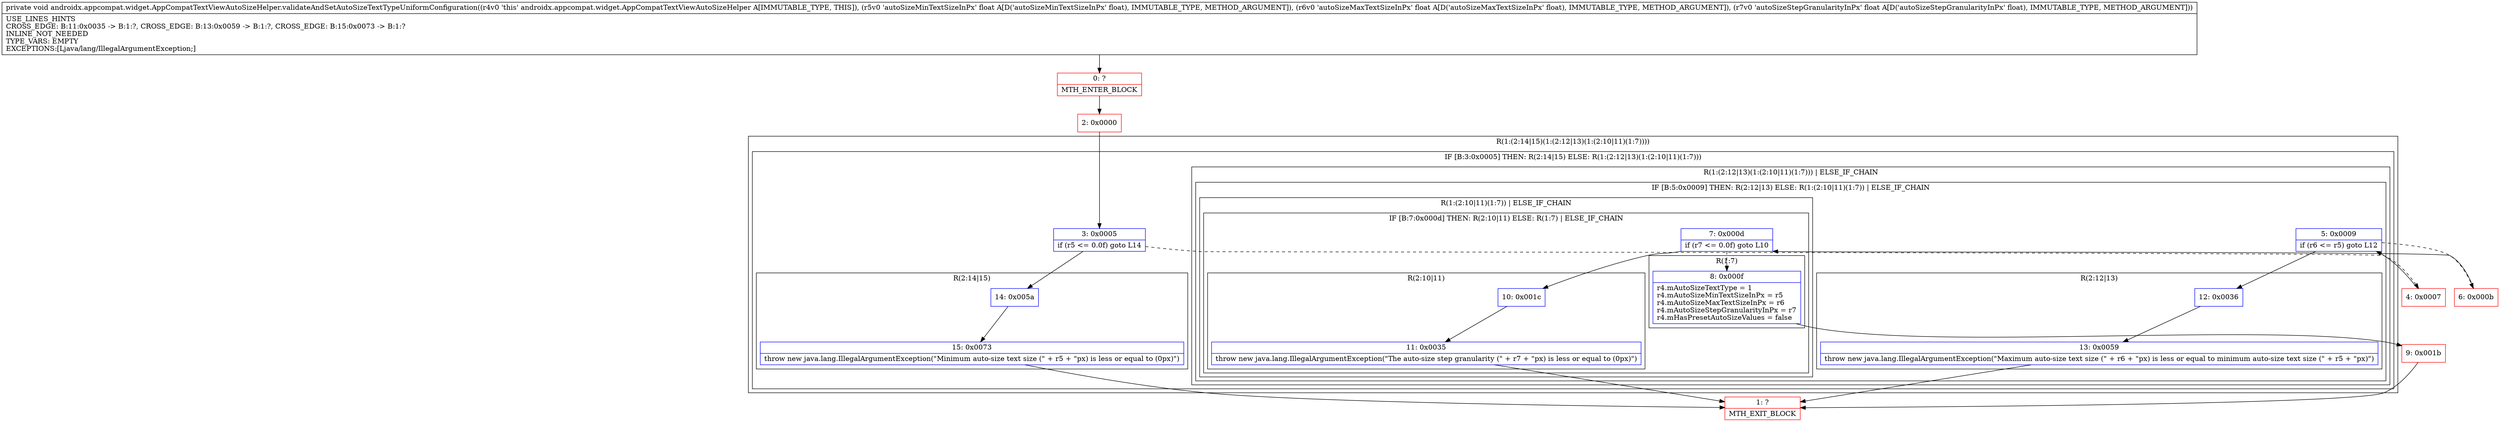 digraph "CFG forandroidx.appcompat.widget.AppCompatTextViewAutoSizeHelper.validateAndSetAutoSizeTextTypeUniformConfiguration(FFF)V" {
subgraph cluster_Region_1872623059 {
label = "R(1:(2:14|15)(1:(2:12|13)(1:(2:10|11)(1:7))))";
node [shape=record,color=blue];
subgraph cluster_IfRegion_1472738444 {
label = "IF [B:3:0x0005] THEN: R(2:14|15) ELSE: R(1:(2:12|13)(1:(2:10|11)(1:7)))";
node [shape=record,color=blue];
Node_3 [shape=record,label="{3\:\ 0x0005|if (r5 \<= 0.0f) goto L14\l}"];
subgraph cluster_Region_350246817 {
label = "R(2:14|15)";
node [shape=record,color=blue];
Node_14 [shape=record,label="{14\:\ 0x005a}"];
Node_15 [shape=record,label="{15\:\ 0x0073|throw new java.lang.IllegalArgumentException(\"Minimum auto\-size text size (\" + r5 + \"px) is less or equal to (0px)\")\l}"];
}
subgraph cluster_Region_802970255 {
label = "R(1:(2:12|13)(1:(2:10|11)(1:7))) | ELSE_IF_CHAIN\l";
node [shape=record,color=blue];
subgraph cluster_IfRegion_795804106 {
label = "IF [B:5:0x0009] THEN: R(2:12|13) ELSE: R(1:(2:10|11)(1:7)) | ELSE_IF_CHAIN\l";
node [shape=record,color=blue];
Node_5 [shape=record,label="{5\:\ 0x0009|if (r6 \<= r5) goto L12\l}"];
subgraph cluster_Region_966077695 {
label = "R(2:12|13)";
node [shape=record,color=blue];
Node_12 [shape=record,label="{12\:\ 0x0036}"];
Node_13 [shape=record,label="{13\:\ 0x0059|throw new java.lang.IllegalArgumentException(\"Maximum auto\-size text size (\" + r6 + \"px) is less or equal to minimum auto\-size text size (\" + r5 + \"px)\")\l}"];
}
subgraph cluster_Region_794700083 {
label = "R(1:(2:10|11)(1:7)) | ELSE_IF_CHAIN\l";
node [shape=record,color=blue];
subgraph cluster_IfRegion_1654330997 {
label = "IF [B:7:0x000d] THEN: R(2:10|11) ELSE: R(1:7) | ELSE_IF_CHAIN\l";
node [shape=record,color=blue];
Node_7 [shape=record,label="{7\:\ 0x000d|if (r7 \<= 0.0f) goto L10\l}"];
subgraph cluster_Region_892152509 {
label = "R(2:10|11)";
node [shape=record,color=blue];
Node_10 [shape=record,label="{10\:\ 0x001c}"];
Node_11 [shape=record,label="{11\:\ 0x0035|throw new java.lang.IllegalArgumentException(\"The auto\-size step granularity (\" + r7 + \"px) is less or equal to (0px)\")\l}"];
}
subgraph cluster_Region_625941043 {
label = "R(1:7)";
node [shape=record,color=blue];
Node_8 [shape=record,label="{8\:\ 0x000f|r4.mAutoSizeTextType = 1\lr4.mAutoSizeMinTextSizeInPx = r5\lr4.mAutoSizeMaxTextSizeInPx = r6\lr4.mAutoSizeStepGranularityInPx = r7\lr4.mHasPresetAutoSizeValues = false\l}"];
}
}
}
}
}
}
}
Node_0 [shape=record,color=red,label="{0\:\ ?|MTH_ENTER_BLOCK\l}"];
Node_2 [shape=record,color=red,label="{2\:\ 0x0000}"];
Node_4 [shape=record,color=red,label="{4\:\ 0x0007}"];
Node_6 [shape=record,color=red,label="{6\:\ 0x000b}"];
Node_9 [shape=record,color=red,label="{9\:\ 0x001b}"];
Node_1 [shape=record,color=red,label="{1\:\ ?|MTH_EXIT_BLOCK\l}"];
MethodNode[shape=record,label="{private void androidx.appcompat.widget.AppCompatTextViewAutoSizeHelper.validateAndSetAutoSizeTextTypeUniformConfiguration((r4v0 'this' androidx.appcompat.widget.AppCompatTextViewAutoSizeHelper A[IMMUTABLE_TYPE, THIS]), (r5v0 'autoSizeMinTextSizeInPx' float A[D('autoSizeMinTextSizeInPx' float), IMMUTABLE_TYPE, METHOD_ARGUMENT]), (r6v0 'autoSizeMaxTextSizeInPx' float A[D('autoSizeMaxTextSizeInPx' float), IMMUTABLE_TYPE, METHOD_ARGUMENT]), (r7v0 'autoSizeStepGranularityInPx' float A[D('autoSizeStepGranularityInPx' float), IMMUTABLE_TYPE, METHOD_ARGUMENT]))  | USE_LINES_HINTS\lCROSS_EDGE: B:11:0x0035 \-\> B:1:?, CROSS_EDGE: B:13:0x0059 \-\> B:1:?, CROSS_EDGE: B:15:0x0073 \-\> B:1:?\lINLINE_NOT_NEEDED\lTYPE_VARS: EMPTY\lEXCEPTIONS:[Ljava\/lang\/IllegalArgumentException;]\l}"];
MethodNode -> Node_0;Node_3 -> Node_4[style=dashed];
Node_3 -> Node_14;
Node_14 -> Node_15;
Node_15 -> Node_1;
Node_5 -> Node_6[style=dashed];
Node_5 -> Node_12;
Node_12 -> Node_13;
Node_13 -> Node_1;
Node_7 -> Node_8[style=dashed];
Node_7 -> Node_10;
Node_10 -> Node_11;
Node_11 -> Node_1;
Node_8 -> Node_9;
Node_0 -> Node_2;
Node_2 -> Node_3;
Node_4 -> Node_5;
Node_6 -> Node_7;
Node_9 -> Node_1;
}

